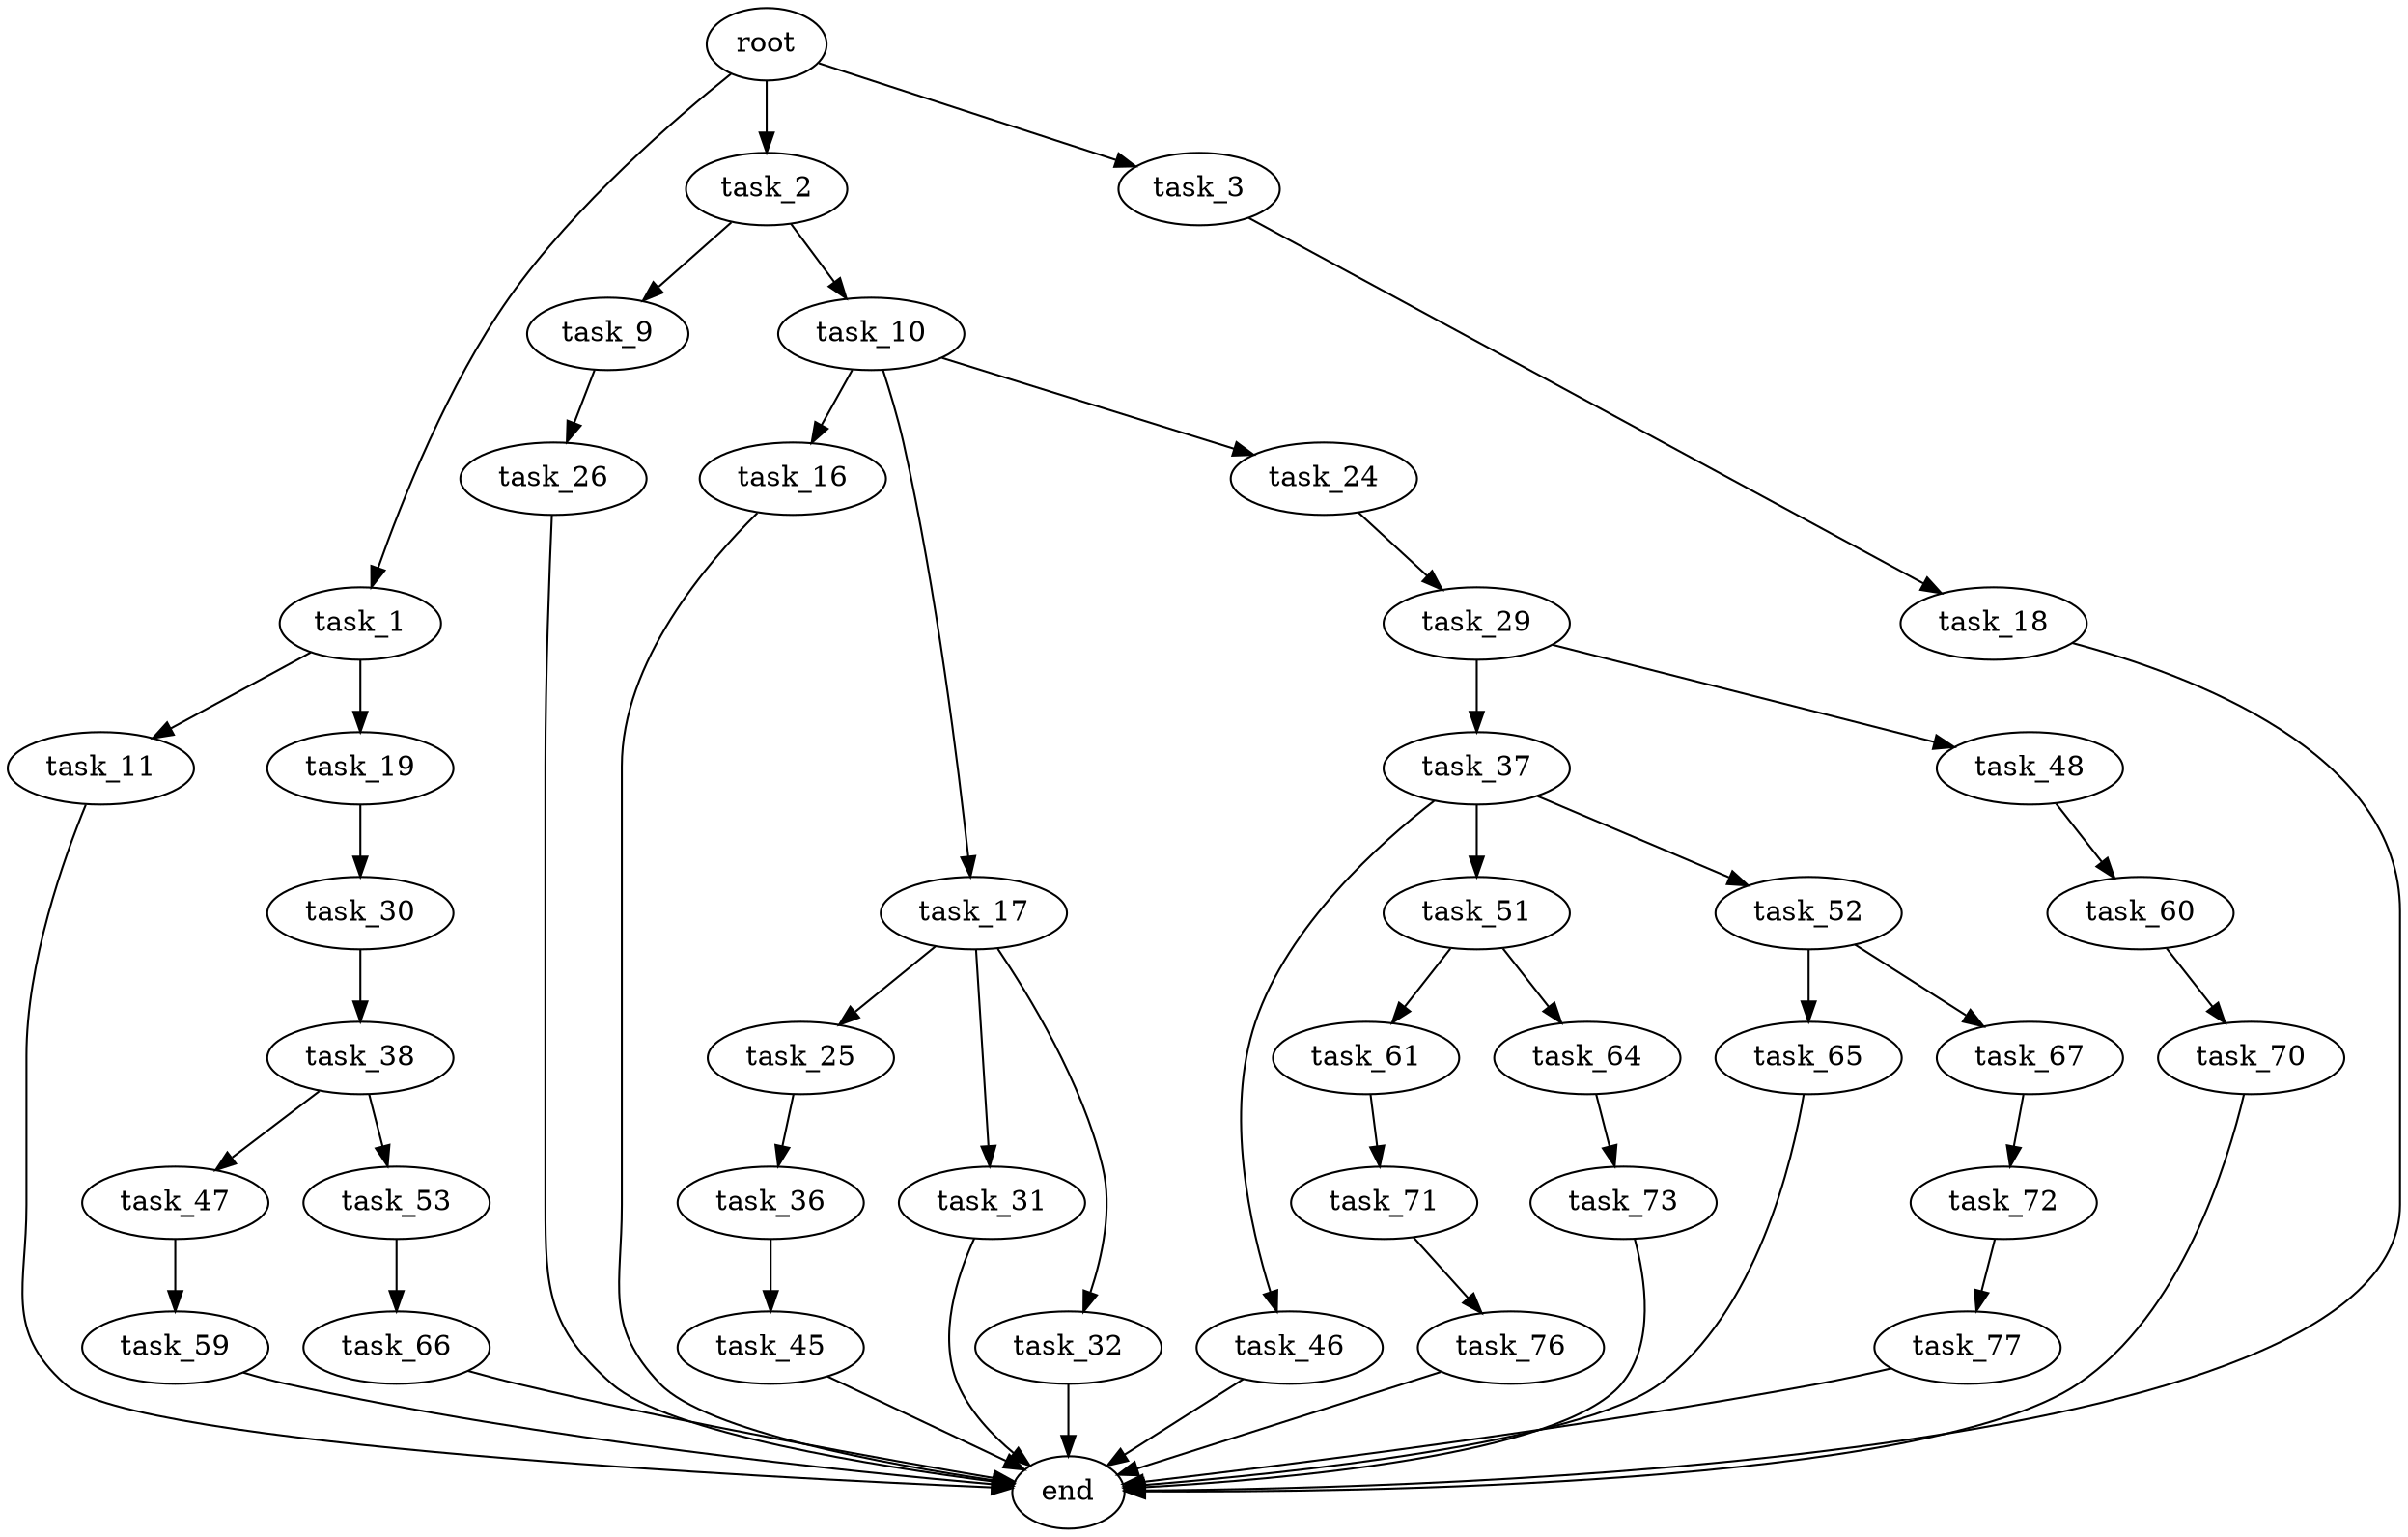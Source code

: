 digraph G {
  root [size="0.000000"];
  task_1 [size="337359444454.000000"];
  task_2 [size="177484884327.000000"];
  task_3 [size="447951322975.000000"];
  task_9 [size="68719476736.000000"];
  task_10 [size="43150890516.000000"];
  task_11 [size="1073741824000.000000"];
  task_16 [size="176416564735.000000"];
  task_17 [size="28991029248.000000"];
  task_18 [size="41418213550.000000"];
  task_19 [size="43313975454.000000"];
  task_24 [size="72668470674.000000"];
  task_25 [size="154220809259.000000"];
  task_26 [size="227684670174.000000"];
  task_29 [size="2172902992.000000"];
  task_30 [size="28991029248.000000"];
  task_31 [size="15719022281.000000"];
  task_32 [size="273471056458.000000"];
  task_36 [size="134217728000.000000"];
  task_37 [size="1058782000.000000"];
  task_38 [size="13959674737.000000"];
  task_45 [size="1073741824000.000000"];
  task_46 [size="6006442309.000000"];
  task_47 [size="180394896410.000000"];
  task_48 [size="110316628090.000000"];
  task_51 [size="19601594885.000000"];
  task_52 [size="134217728000.000000"];
  task_53 [size="198358102856.000000"];
  task_59 [size="1073741824000.000000"];
  task_60 [size="782757789696.000000"];
  task_61 [size="68719476736.000000"];
  task_64 [size="14136343210.000000"];
  task_65 [size="68719476736.000000"];
  task_66 [size="226896369190.000000"];
  task_67 [size="17491677644.000000"];
  task_70 [size="368293445632.000000"];
  task_71 [size="10633049857.000000"];
  task_72 [size="28991029248.000000"];
  task_73 [size="201178753524.000000"];
  task_76 [size="217100821254.000000"];
  task_77 [size="3375368406.000000"];
  end [size="0.000000"];

  root -> task_1 [size="1.000000"];
  root -> task_2 [size="1.000000"];
  root -> task_3 [size="1.000000"];
  task_1 -> task_11 [size="411041792.000000"];
  task_1 -> task_19 [size="411041792.000000"];
  task_2 -> task_9 [size="134217728.000000"];
  task_2 -> task_10 [size="134217728.000000"];
  task_3 -> task_18 [size="411041792.000000"];
  task_9 -> task_26 [size="134217728.000000"];
  task_10 -> task_16 [size="838860800.000000"];
  task_10 -> task_17 [size="838860800.000000"];
  task_10 -> task_24 [size="838860800.000000"];
  task_11 -> end [size="1.000000"];
  task_16 -> end [size="1.000000"];
  task_17 -> task_25 [size="75497472.000000"];
  task_17 -> task_31 [size="75497472.000000"];
  task_17 -> task_32 [size="75497472.000000"];
  task_18 -> end [size="1.000000"];
  task_19 -> task_30 [size="75497472.000000"];
  task_24 -> task_29 [size="75497472.000000"];
  task_25 -> task_36 [size="209715200.000000"];
  task_26 -> end [size="1.000000"];
  task_29 -> task_37 [size="209715200.000000"];
  task_29 -> task_48 [size="209715200.000000"];
  task_30 -> task_38 [size="75497472.000000"];
  task_31 -> end [size="1.000000"];
  task_32 -> end [size="1.000000"];
  task_36 -> task_45 [size="209715200.000000"];
  task_37 -> task_46 [size="33554432.000000"];
  task_37 -> task_51 [size="33554432.000000"];
  task_37 -> task_52 [size="33554432.000000"];
  task_38 -> task_47 [size="301989888.000000"];
  task_38 -> task_53 [size="301989888.000000"];
  task_45 -> end [size="1.000000"];
  task_46 -> end [size="1.000000"];
  task_47 -> task_59 [size="679477248.000000"];
  task_48 -> task_60 [size="134217728.000000"];
  task_51 -> task_61 [size="536870912.000000"];
  task_51 -> task_64 [size="536870912.000000"];
  task_52 -> task_65 [size="209715200.000000"];
  task_52 -> task_67 [size="209715200.000000"];
  task_53 -> task_66 [size="301989888.000000"];
  task_59 -> end [size="1.000000"];
  task_60 -> task_70 [size="679477248.000000"];
  task_61 -> task_71 [size="134217728.000000"];
  task_64 -> task_73 [size="838860800.000000"];
  task_65 -> end [size="1.000000"];
  task_66 -> end [size="1.000000"];
  task_67 -> task_72 [size="301989888.000000"];
  task_70 -> end [size="1.000000"];
  task_71 -> task_76 [size="209715200.000000"];
  task_72 -> task_77 [size="75497472.000000"];
  task_73 -> end [size="1.000000"];
  task_76 -> end [size="1.000000"];
  task_77 -> end [size="1.000000"];
}
